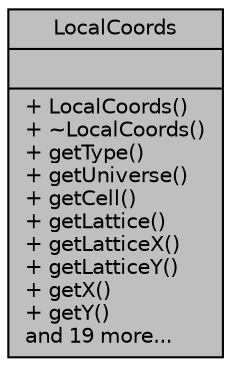 digraph "LocalCoords"
{
  edge [fontname="Helvetica",fontsize="10",labelfontname="Helvetica",labelfontsize="10"];
  node [fontname="Helvetica",fontsize="10",shape=record];
  Node1 [label="{LocalCoords\n||+ LocalCoords()\l+ ~LocalCoords()\l+ getType()\l+ getUniverse()\l+ getCell()\l+ getLattice()\l+ getLatticeX()\l+ getLatticeY()\l+ getX()\l+ getY()\land 19 more...\l}",height=0.2,width=0.4,color="black", fillcolor="grey75", style="filled" fontcolor="black"];
}
